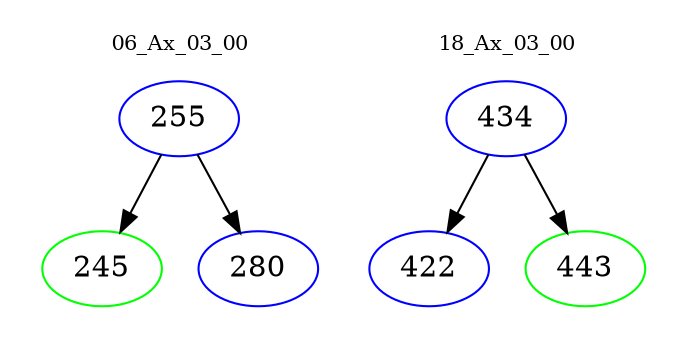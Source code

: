 digraph{
subgraph cluster_0 {
color = white
label = "06_Ax_03_00";
fontsize=10;
T0_255 [label="255", color="blue"]
T0_255 -> T0_245 [color="black"]
T0_245 [label="245", color="green"]
T0_255 -> T0_280 [color="black"]
T0_280 [label="280", color="blue"]
}
subgraph cluster_1 {
color = white
label = "18_Ax_03_00";
fontsize=10;
T1_434 [label="434", color="blue"]
T1_434 -> T1_422 [color="black"]
T1_422 [label="422", color="blue"]
T1_434 -> T1_443 [color="black"]
T1_443 [label="443", color="green"]
}
}
